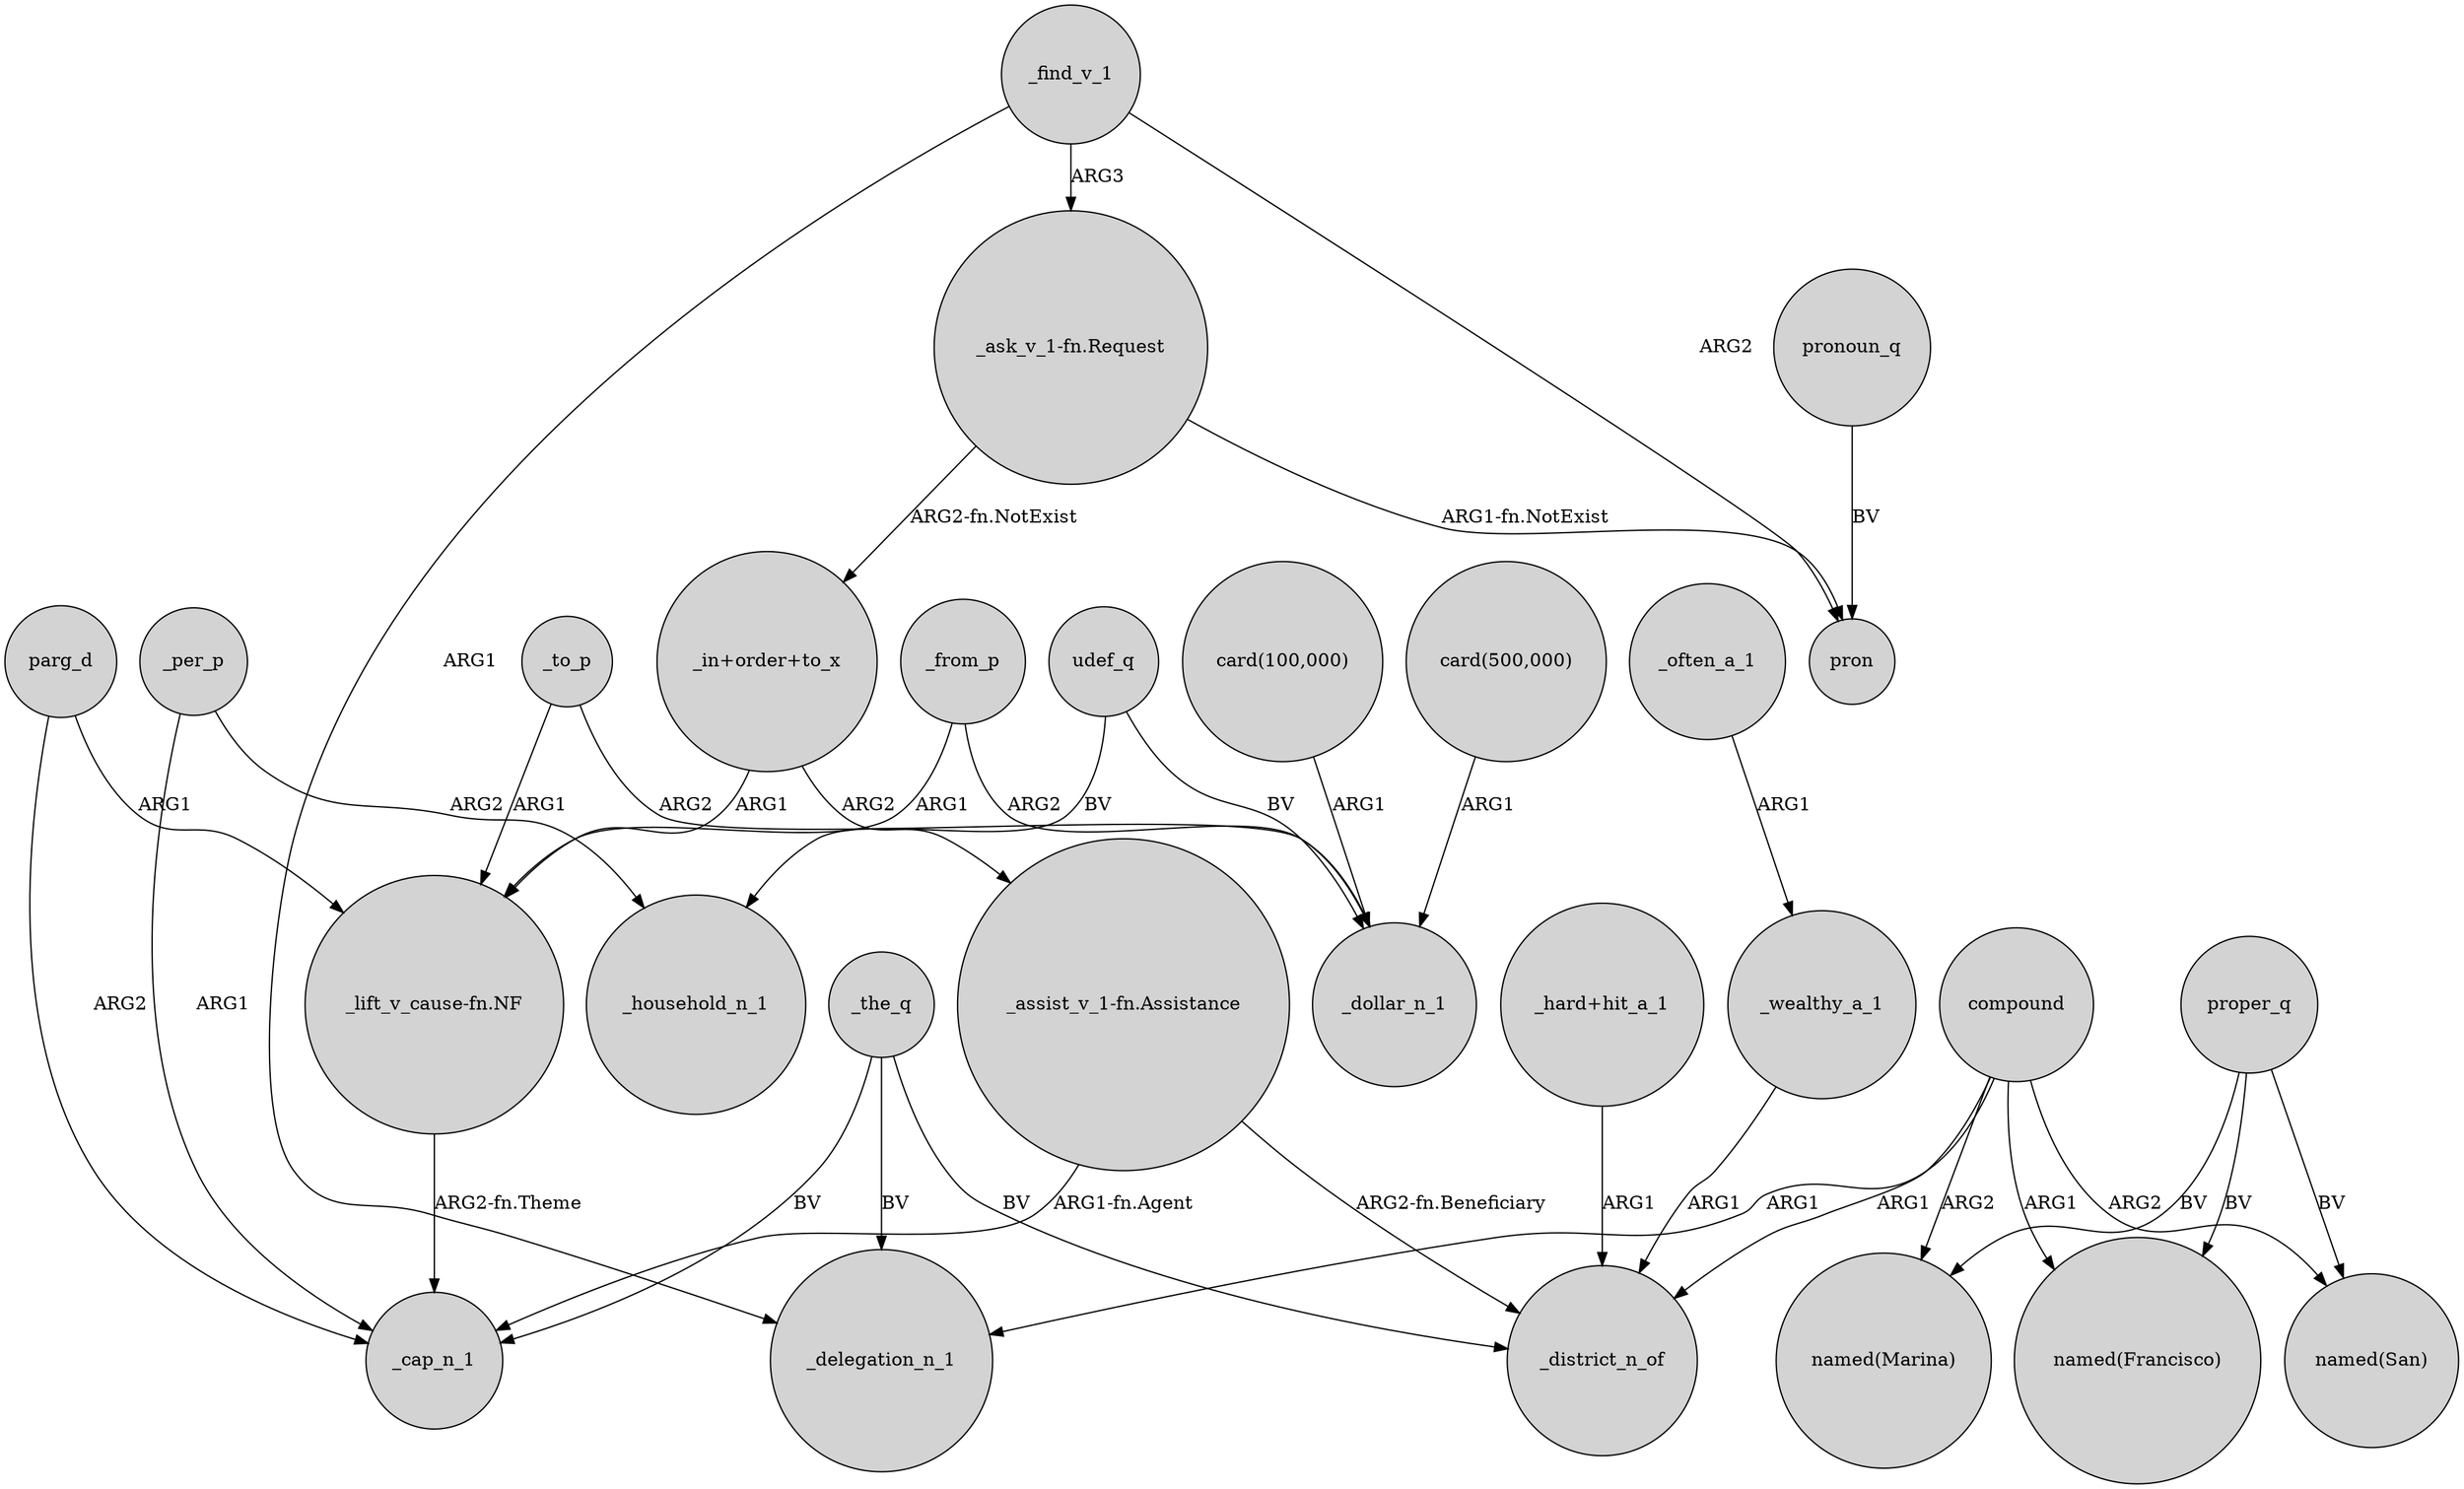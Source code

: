 digraph {
	node [shape=circle style=filled]
	_the_q -> _cap_n_1 [label=BV]
	_per_p -> _cap_n_1 [label=ARG1]
	_per_p -> _household_n_1 [label=ARG2]
	_to_p -> _dollar_n_1 [label=ARG2]
	proper_q -> "named(Francisco)" [label=BV]
	compound -> "named(San)" [label=ARG2]
	udef_q -> _household_n_1 [label=BV]
	_to_p -> "_lift_v_cause-fn.NF" [label=ARG1]
	_often_a_1 -> _wealthy_a_1 [label=ARG1]
	parg_d -> _cap_n_1 [label=ARG2]
	_find_v_1 -> _delegation_n_1 [label=ARG1]
	_wealthy_a_1 -> _district_n_of [label=ARG1]
	_find_v_1 -> "_ask_v_1-fn.Request" [label=ARG3]
	_the_q -> _district_n_of [label=BV]
	"_ask_v_1-fn.Request" -> pron [label="ARG1-fn.NotExist"]
	"_assist_v_1-fn.Assistance" -> _cap_n_1 [label="ARG1-fn.Agent"]
	"_in+order+to_x" -> "_assist_v_1-fn.Assistance" [label=ARG2]
	proper_q -> "named(Marina)" [label=BV]
	pronoun_q -> pron [label=BV]
	"_ask_v_1-fn.Request" -> "_in+order+to_x" [label="ARG2-fn.NotExist"]
	_from_p -> "_lift_v_cause-fn.NF" [label=ARG1]
	"_lift_v_cause-fn.NF" -> _cap_n_1 [label="ARG2-fn.Theme"]
	"card(100,000)" -> _dollar_n_1 [label=ARG1]
	compound -> _delegation_n_1 [label=ARG1]
	"_assist_v_1-fn.Assistance" -> _district_n_of [label="ARG2-fn.Beneficiary"]
	parg_d -> "_lift_v_cause-fn.NF" [label=ARG1]
	_find_v_1 -> pron [label=ARG2]
	compound -> "named(Francisco)" [label=ARG1]
	"_in+order+to_x" -> "_lift_v_cause-fn.NF" [label=ARG1]
	compound -> "named(Marina)" [label=ARG2]
	proper_q -> "named(San)" [label=BV]
	compound -> _district_n_of [label=ARG1]
	"card(500,000)" -> _dollar_n_1 [label=ARG1]
	_from_p -> _dollar_n_1 [label=ARG2]
	"_hard+hit_a_1" -> _district_n_of [label=ARG1]
	udef_q -> _dollar_n_1 [label=BV]
	_the_q -> _delegation_n_1 [label=BV]
}
